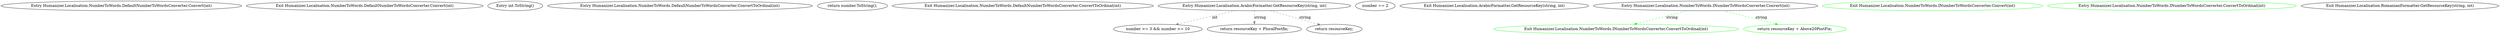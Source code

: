 digraph  {
n0 [cluster="Humanizer.Localisation.NumberToWords.DefaultNumberToWordsConverter.Convert(int)", label="Entry Humanizer.Localisation.NumberToWords.DefaultNumberToWordsConverter.Convert(int)", span="4-4"];
n2 [cluster="Humanizer.Localisation.NumberToWords.DefaultNumberToWordsConverter.Convert(int)", label="Exit Humanizer.Localisation.NumberToWords.DefaultNumberToWordsConverter.Convert(int)", span="4-4"];
n3 [cluster="int.ToString()", label="Entry int.ToString()", span="0-0"];
n4 [cluster="Humanizer.Localisation.NumberToWords.DefaultNumberToWordsConverter.ConvertToOrdinal(int)", label="Entry Humanizer.Localisation.NumberToWords.DefaultNumberToWordsConverter.ConvertToOrdinal(int)", span="9-9"];
n5 [cluster="Humanizer.Localisation.NumberToWords.DefaultNumberToWordsConverter.ConvertToOrdinal(int)", label="return number.ToString();", span="11-11"];
n6 [cluster="Humanizer.Localisation.NumberToWords.DefaultNumberToWordsConverter.ConvertToOrdinal(int)", label="Exit Humanizer.Localisation.NumberToWords.DefaultNumberToWordsConverter.ConvertToOrdinal(int)", span="9-9"];
m0_0 [cluster="Humanizer.Localisation.ArabicFormatter.GetResourceKey(string, int)", file="DefaultFormatter.cs", label="Entry Humanizer.Localisation.ArabicFormatter.GetResourceKey(string, int)", span="7-7"];
m0_1 [cluster="Humanizer.Localisation.ArabicFormatter.GetResourceKey(string, int)", file="DefaultFormatter.cs", label="number == 2", span="10-10"];
m0_3 [cluster="Humanizer.Localisation.ArabicFormatter.GetResourceKey(string, int)", file="DefaultFormatter.cs", label="number >= 3 && number <= 10", span="14-14"];
m0_4 [cluster="Humanizer.Localisation.ArabicFormatter.GetResourceKey(string, int)", file="DefaultFormatter.cs", label="return resourceKey + PluralPostfix;", span="15-15"];
m0_5 [cluster="Humanizer.Localisation.ArabicFormatter.GetResourceKey(string, int)", file="DefaultFormatter.cs", label="return resourceKey;", span="17-17"];
m0_6 [cluster="Humanizer.Localisation.ArabicFormatter.GetResourceKey(string, int)", file="DefaultFormatter.cs", label="Exit Humanizer.Localisation.ArabicFormatter.GetResourceKey(string, int)", span="7-7"];
m1_0 [cluster="Humanizer.Localisation.NumberToWords.INumberToWordsConverter.Convert(int)", file="RomanianFormatter.cs", label="Entry Humanizer.Localisation.NumberToWords.INumberToWordsConverter.Convert(int)", span="12-12"];
m1_1 [cluster="Humanizer.Localisation.NumberToWords.INumberToWordsConverter.Convert(int)", color=green, community=0, file="RomanianFormatter.cs", label="Exit Humanizer.Localisation.NumberToWords.INumberToWordsConverter.Convert(int)", prediction=0, span="12-12"];
m1_2 [cluster="Humanizer.Localisation.NumberToWords.INumberToWordsConverter.ConvertToOrdinal(int)", color=green, community=0, file="RomanianFormatter.cs", label="Entry Humanizer.Localisation.NumberToWords.INumberToWordsConverter.ConvertToOrdinal(int)", prediction=1, span="19-19"];
m1_3 [cluster="Humanizer.Localisation.NumberToWords.INumberToWordsConverter.ConvertToOrdinal(int)", color=green, community=0, file="RomanianFormatter.cs", label="Exit Humanizer.Localisation.NumberToWords.INumberToWordsConverter.ConvertToOrdinal(int)", prediction=2, span="19-19"];
m1_4 [cluster="Humanizer.Localisation.RomanianFormatter.GetResourceKey(string, int)", color=green, community=0, file="RomanianFormatter.cs", label="return resourceKey + Above20PostFix;", prediction=2, span="15-15"];
m1_5 [cluster="Humanizer.Localisation.RomanianFormatter.GetResourceKey(string, int)", file="RomanianFormatter.cs", label="Exit Humanizer.Localisation.RomanianFormatter.GetResourceKey(string, int)", span="6-6"];
m0_0 -> m0_3  [color=darkseagreen4, key=1, label=int, style=dashed];
m0_0 -> m0_4  [color=darkseagreen4, key=1, label=string, style=dashed];
m0_0 -> m0_5  [color=darkseagreen4, key=1, label=string, style=dashed];
m1_0 -> m1_3  [color=green, key=1, label=string, style=dashed];
m1_0 -> m1_4  [color=green, key=1, label=string, style=dashed];
}
